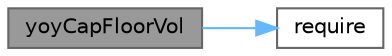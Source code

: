 digraph "yoyCapFloorVol"
{
 // INTERACTIVE_SVG=YES
 // LATEX_PDF_SIZE
  bgcolor="transparent";
  edge [fontname=Helvetica,fontsize=10,labelfontname=Helvetica,labelfontsize=10];
  node [fontname=Helvetica,fontsize=10,shape=box,height=0.2,width=0.4];
  rankdir="LR";
  Node1 [label="yoyCapFloorVol",height=0.2,width=0.4,color="gray40", fillcolor="grey60", style="filled", fontcolor="black",tooltip="YoY Inflation CapFloor volatilities."];
  Node1 -> Node2 [color="steelblue1",style="solid"];
  Node2 [label="require",height=0.2,width=0.4,color="grey40", fillcolor="white", style="filled",URL="$classore_1_1data_1_1_market_impl.html#af2e760ddfcac8f64fa739d3e8bf6362b",tooltip=" "];
}
